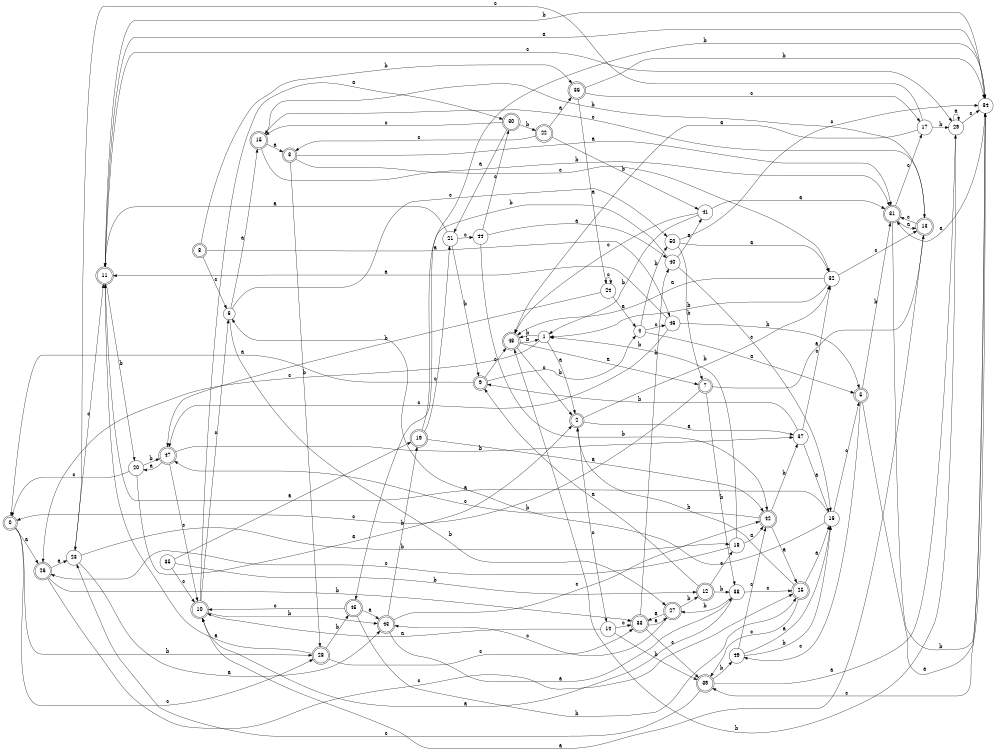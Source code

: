 digraph n41_6 {
__start0 [label="" shape="none"];

rankdir=LR;
size="8,5";

s0 [style="rounded,filled", color="black", fillcolor="white" shape="doublecircle", label="0"];
s1 [style="filled", color="black", fillcolor="white" shape="circle", label="1"];
s2 [style="rounded,filled", color="black", fillcolor="white" shape="doublecircle", label="2"];
s3 [style="rounded,filled", color="black", fillcolor="white" shape="doublecircle", label="3"];
s4 [style="filled", color="black", fillcolor="white" shape="circle", label="4"];
s5 [style="rounded,filled", color="black", fillcolor="white" shape="doublecircle", label="5"];
s6 [style="filled", color="black", fillcolor="white" shape="circle", label="6"];
s7 [style="rounded,filled", color="black", fillcolor="white" shape="doublecircle", label="7"];
s8 [style="rounded,filled", color="black", fillcolor="white" shape="doublecircle", label="8"];
s9 [style="rounded,filled", color="black", fillcolor="white" shape="doublecircle", label="9"];
s10 [style="rounded,filled", color="black", fillcolor="white" shape="doublecircle", label="10"];
s11 [style="rounded,filled", color="black", fillcolor="white" shape="doublecircle", label="11"];
s12 [style="rounded,filled", color="black", fillcolor="white" shape="doublecircle", label="12"];
s13 [style="rounded,filled", color="black", fillcolor="white" shape="doublecircle", label="13"];
s14 [style="filled", color="black", fillcolor="white" shape="circle", label="14"];
s15 [style="rounded,filled", color="black", fillcolor="white" shape="doublecircle", label="15"];
s16 [style="filled", color="black", fillcolor="white" shape="circle", label="16"];
s17 [style="filled", color="black", fillcolor="white" shape="circle", label="17"];
s18 [style="filled", color="black", fillcolor="white" shape="circle", label="18"];
s19 [style="rounded,filled", color="black", fillcolor="white" shape="doublecircle", label="19"];
s20 [style="filled", color="black", fillcolor="white" shape="circle", label="20"];
s21 [style="filled", color="black", fillcolor="white" shape="circle", label="21"];
s22 [style="rounded,filled", color="black", fillcolor="white" shape="doublecircle", label="22"];
s23 [style="filled", color="black", fillcolor="white" shape="circle", label="23"];
s24 [style="filled", color="black", fillcolor="white" shape="circle", label="24"];
s25 [style="rounded,filled", color="black", fillcolor="white" shape="doublecircle", label="25"];
s26 [style="rounded,filled", color="black", fillcolor="white" shape="doublecircle", label="26"];
s27 [style="rounded,filled", color="black", fillcolor="white" shape="doublecircle", label="27"];
s28 [style="rounded,filled", color="black", fillcolor="white" shape="doublecircle", label="28"];
s29 [style="filled", color="black", fillcolor="white" shape="circle", label="29"];
s30 [style="rounded,filled", color="black", fillcolor="white" shape="doublecircle", label="30"];
s31 [style="rounded,filled", color="black", fillcolor="white" shape="doublecircle", label="31"];
s32 [style="filled", color="black", fillcolor="white" shape="circle", label="32"];
s33 [style="rounded,filled", color="black", fillcolor="white" shape="doublecircle", label="33"];
s34 [style="filled", color="black", fillcolor="white" shape="circle", label="34"];
s35 [style="filled", color="black", fillcolor="white" shape="circle", label="35"];
s36 [style="rounded,filled", color="black", fillcolor="white" shape="doublecircle", label="36"];
s37 [style="filled", color="black", fillcolor="white" shape="circle", label="37"];
s38 [style="filled", color="black", fillcolor="white" shape="circle", label="38"];
s39 [style="rounded,filled", color="black", fillcolor="white" shape="doublecircle", label="39"];
s40 [style="filled", color="black", fillcolor="white" shape="circle", label="40"];
s41 [style="filled", color="black", fillcolor="white" shape="circle", label="41"];
s42 [style="rounded,filled", color="black", fillcolor="white" shape="doublecircle", label="42"];
s43 [style="rounded,filled", color="black", fillcolor="white" shape="doublecircle", label="43"];
s44 [style="filled", color="black", fillcolor="white" shape="circle", label="44"];
s45 [style="rounded,filled", color="black", fillcolor="white" shape="doublecircle", label="45"];
s46 [style="filled", color="black", fillcolor="white" shape="circle", label="46"];
s47 [style="rounded,filled", color="black", fillcolor="white" shape="doublecircle", label="47"];
s48 [style="rounded,filled", color="black", fillcolor="white" shape="doublecircle", label="48"];
s49 [style="filled", color="black", fillcolor="white" shape="circle", label="49"];
s50 [style="filled", color="black", fillcolor="white" shape="circle", label="50"];
s0 -> s26 [label="a"];
s0 -> s28 [label="b"];
s0 -> s28 [label="c"];
s1 -> s2 [label="a"];
s1 -> s48 [label="b"];
s1 -> s26 [label="c"];
s2 -> s37 [label="a"];
s2 -> s32 [label="b"];
s2 -> s14 [label="c"];
s3 -> s31 [label="a"];
s3 -> s28 [label="b"];
s3 -> s32 [label="c"];
s4 -> s5 [label="a"];
s4 -> s50 [label="b"];
s4 -> s46 [label="c"];
s5 -> s34 [label="a"];
s5 -> s31 [label="b"];
s5 -> s49 [label="c"];
s6 -> s15 [label="a"];
s6 -> s27 [label="b"];
s6 -> s50 [label="c"];
s7 -> s13 [label="a"];
s7 -> s38 [label="b"];
s7 -> s0 [label="c"];
s8 -> s46 [label="a"];
s8 -> s36 [label="b"];
s8 -> s6 [label="c"];
s9 -> s0 [label="a"];
s9 -> s4 [label="b"];
s9 -> s48 [label="c"];
s10 -> s30 [label="a"];
s10 -> s43 [label="b"];
s10 -> s6 [label="c"];
s11 -> s34 [label="a"];
s11 -> s20 [label="b"];
s11 -> s29 [label="c"];
s12 -> s9 [label="a"];
s12 -> s38 [label="b"];
s12 -> s18 [label="c"];
s13 -> s10 [label="a"];
s13 -> s15 [label="b"];
s13 -> s31 [label="c"];
s14 -> s10 [label="a"];
s14 -> s39 [label="b"];
s14 -> s33 [label="c"];
s15 -> s3 [label="a"];
s15 -> s31 [label="b"];
s15 -> s13 [label="c"];
s16 -> s11 [label="a"];
s16 -> s6 [label="b"];
s16 -> s5 [label="c"];
s17 -> s48 [label="a"];
s17 -> s29 [label="b"];
s17 -> s23 [label="c"];
s18 -> s42 [label="a"];
s18 -> s1 [label="b"];
s18 -> s26 [label="c"];
s19 -> s42 [label="a"];
s19 -> s34 [label="b"];
s19 -> s21 [label="c"];
s20 -> s2 [label="a"];
s20 -> s47 [label="b"];
s20 -> s0 [label="c"];
s21 -> s11 [label="a"];
s21 -> s9 [label="b"];
s21 -> s44 [label="c"];
s22 -> s36 [label="a"];
s22 -> s41 [label="b"];
s22 -> s3 [label="c"];
s23 -> s43 [label="a"];
s23 -> s18 [label="b"];
s23 -> s11 [label="c"];
s24 -> s4 [label="a"];
s24 -> s47 [label="b"];
s24 -> s24 [label="c"];
s25 -> s16 [label="a"];
s25 -> s2 [label="b"];
s25 -> s39 [label="c"];
s26 -> s23 [label="a"];
s26 -> s33 [label="b"];
s26 -> s25 [label="c"];
s27 -> s33 [label="a"];
s27 -> s12 [label="b"];
s27 -> s43 [label="c"];
s28 -> s11 [label="a"];
s28 -> s45 [label="b"];
s28 -> s33 [label="c"];
s29 -> s29 [label="a"];
s29 -> s48 [label="b"];
s29 -> s34 [label="c"];
s30 -> s21 [label="a"];
s30 -> s22 [label="b"];
s30 -> s15 [label="c"];
s31 -> s13 [label="a"];
s31 -> s34 [label="b"];
s31 -> s17 [label="c"];
s32 -> s48 [label="a"];
s32 -> s1 [label="b"];
s32 -> s13 [label="c"];
s33 -> s27 [label="a"];
s33 -> s40 [label="b"];
s33 -> s39 [label="c"];
s34 -> s31 [label="a"];
s34 -> s11 [label="b"];
s34 -> s39 [label="c"];
s35 -> s19 [label="a"];
s35 -> s12 [label="b"];
s35 -> s10 [label="c"];
s36 -> s24 [label="a"];
s36 -> s34 [label="b"];
s36 -> s17 [label="c"];
s37 -> s16 [label="a"];
s37 -> s9 [label="b"];
s37 -> s32 [label="c"];
s38 -> s10 [label="a"];
s38 -> s27 [label="b"];
s38 -> s25 [label="c"];
s39 -> s29 [label="a"];
s39 -> s49 [label="b"];
s39 -> s23 [label="c"];
s40 -> s41 [label="a"];
s40 -> s45 [label="b"];
s40 -> s16 [label="c"];
s41 -> s31 [label="a"];
s41 -> s1 [label="b"];
s41 -> s48 [label="c"];
s42 -> s25 [label="a"];
s42 -> s37 [label="b"];
s42 -> s47 [label="c"];
s43 -> s38 [label="a"];
s43 -> s19 [label="b"];
s43 -> s42 [label="c"];
s44 -> s40 [label="a"];
s44 -> s42 [label="b"];
s44 -> s30 [label="c"];
s45 -> s43 [label="a"];
s45 -> s25 [label="b"];
s45 -> s10 [label="c"];
s46 -> s11 [label="a"];
s46 -> s5 [label="b"];
s46 -> s47 [label="c"];
s47 -> s20 [label="a"];
s47 -> s37 [label="b"];
s47 -> s10 [label="c"];
s48 -> s7 [label="a"];
s48 -> s1 [label="b"];
s48 -> s2 [label="c"];
s49 -> s16 [label="a"];
s49 -> s16 [label="b"];
s49 -> s42 [label="c"];
s50 -> s32 [label="a"];
s50 -> s7 [label="b"];
s50 -> s34 [label="c"];

}